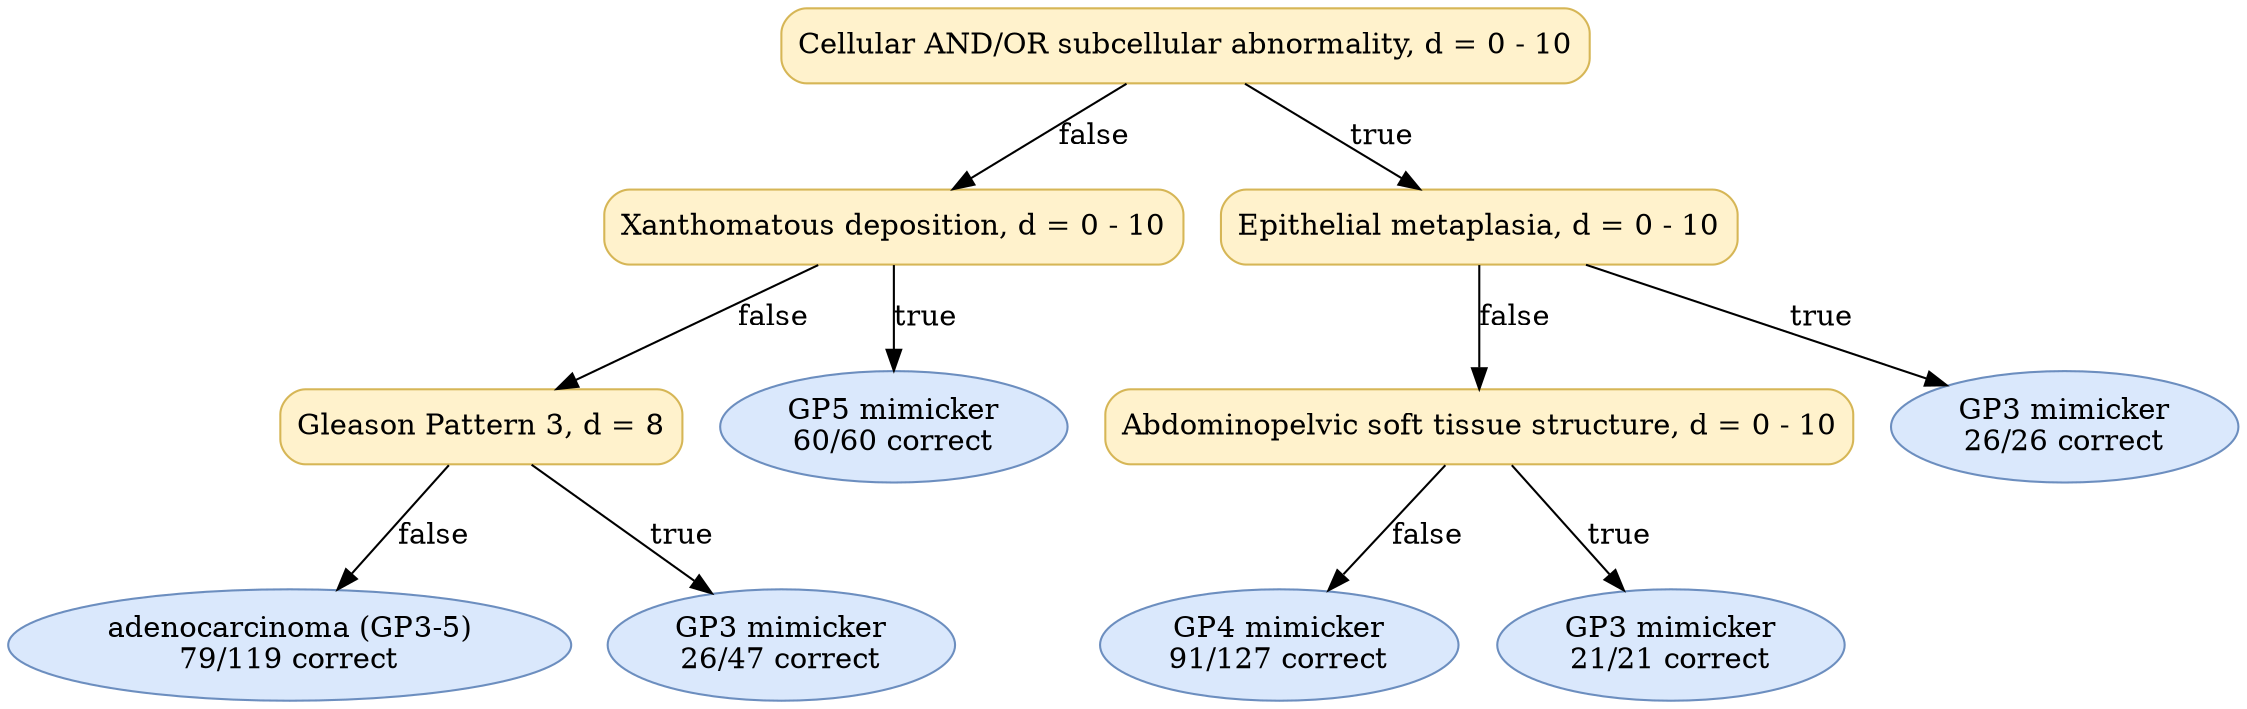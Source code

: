 digraph "DT" {
fontname="Times-Roman";
label="";
node [fontname="Times-Roman"];
Node1 [color="#D6B656", fillcolor="#FFF2CC", label="Cellular AND/OR subcellular abnormality, d = 0 - 10", shape="box", style="rounded,filled"];
Node2 [color="#D6B656", fillcolor="#FFF2CC", label="Xanthomatous deposition, d = 0 - 10", shape="box", style="rounded,filled"];
Node3 [color="#D6B656", fillcolor="#FFF2CC", label="Gleason Pattern 3, d = 8", shape="box", style="rounded,filled"];
Node4 [color="#6C8EBF", fillcolor="#DAE8FC", label=<adenocarcinoma (GP3-5)<br/>79/119 correct>, shape="ellipse", style="rounded,filled"];
Node5 [color="#6C8EBF", fillcolor="#DAE8FC", label=<GP3 mimicker<br/>26/47 correct>, shape="ellipse", style="rounded,filled"];
Node6 [color="#6C8EBF", fillcolor="#DAE8FC", label=<GP5 mimicker<br/>60/60 correct>, shape="ellipse", style="rounded,filled"];
Node7 [color="#D6B656", fillcolor="#FFF2CC", label="Epithelial metaplasia, d = 0 - 10", shape="box", style="rounded,filled"];
Node8 [color="#D6B656", fillcolor="#FFF2CC", label="Abdominopelvic soft tissue structure, d = 0 - 10", shape="box", style="rounded,filled"];
Node9 [color="#6C8EBF", fillcolor="#DAE8FC", label=<GP4 mimicker<br/>91/127 correct>, shape="ellipse", style="rounded,filled"];
Node10 [color="#6C8EBF", fillcolor="#DAE8FC", label=<GP3 mimicker<br/>21/21 correct>, shape="ellipse", style="rounded,filled"];
Node11 [color="#6C8EBF", fillcolor="#DAE8FC", label=<GP3 mimicker<br/>26/26 correct>, shape="ellipse", style="rounded,filled"];
Node1 -> Node2  [key=0, label="false"];
Node1 -> Node7  [key=0, label="true"];
Node2 -> Node3  [key=0, label="false"];
Node2 -> Node6  [key=0, label="true"];
Node3 -> Node4  [key=0, label="false"];
Node3 -> Node5  [key=0, label="true"];
Node7 -> Node8  [key=0, label="false"];
Node7 -> Node11  [key=0, label="true"];
Node8 -> Node9  [key=0, label="false"];
Node8 -> Node10  [key=0, label="true"];
}
